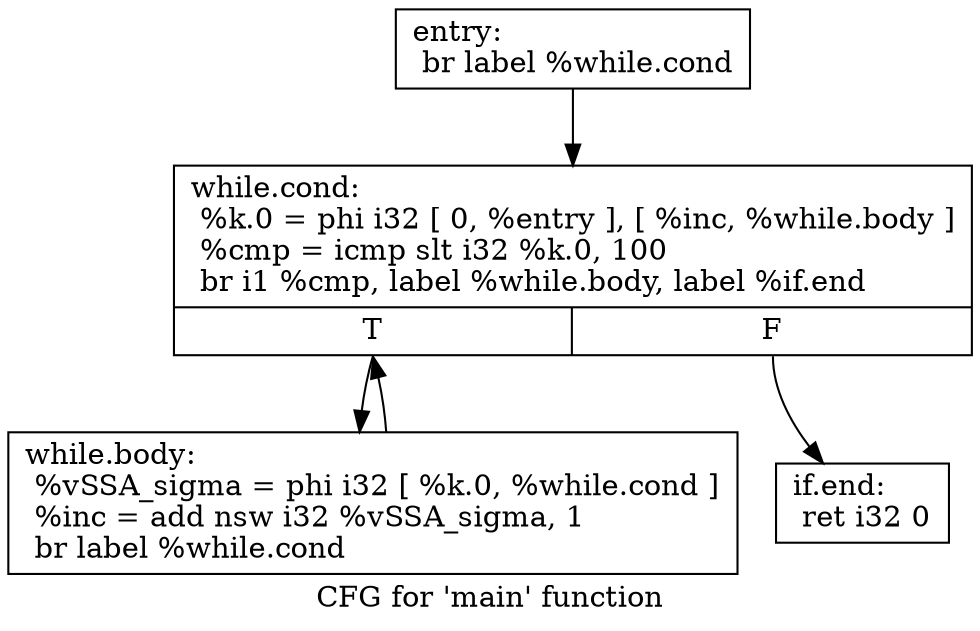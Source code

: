 digraph "CFG for 'main' function" {
	label="CFG for 'main' function";

	Node0x7fdb68e17e00 [shape=record,label="{entry:\l  br label %while.cond\l}"];
	Node0x7fdb68e17e00 -> Node0x7fdb68e17f80;
	Node0x7fdb68e17f80 [shape=record,label="{while.cond:                                       \l  %k.0 = phi i32 [ 0, %entry ], [ %inc, %while.body ]\l  %cmp = icmp slt i32 %k.0, 100\l  br i1 %cmp, label %while.body, label %if.end\l|{<s0>T|<s1>F}}"];
	Node0x7fdb68e17f80:s0 -> Node0x7fdb68e180b0;
	Node0x7fdb68e17f80:s1 -> Node0x7fdb68e182e0;
	Node0x7fdb68e180b0 [shape=record,label="{while.body:                                       \l  %vSSA_sigma = phi i32 [ %k.0, %while.cond ]\l  %inc = add nsw i32 %vSSA_sigma, 1\l  br label %while.cond\l}"];
	Node0x7fdb68e180b0 -> Node0x7fdb68e17f80;
	Node0x7fdb68e182e0 [shape=record,label="{if.end:                                           \l  ret i32 0\l}"];
}
